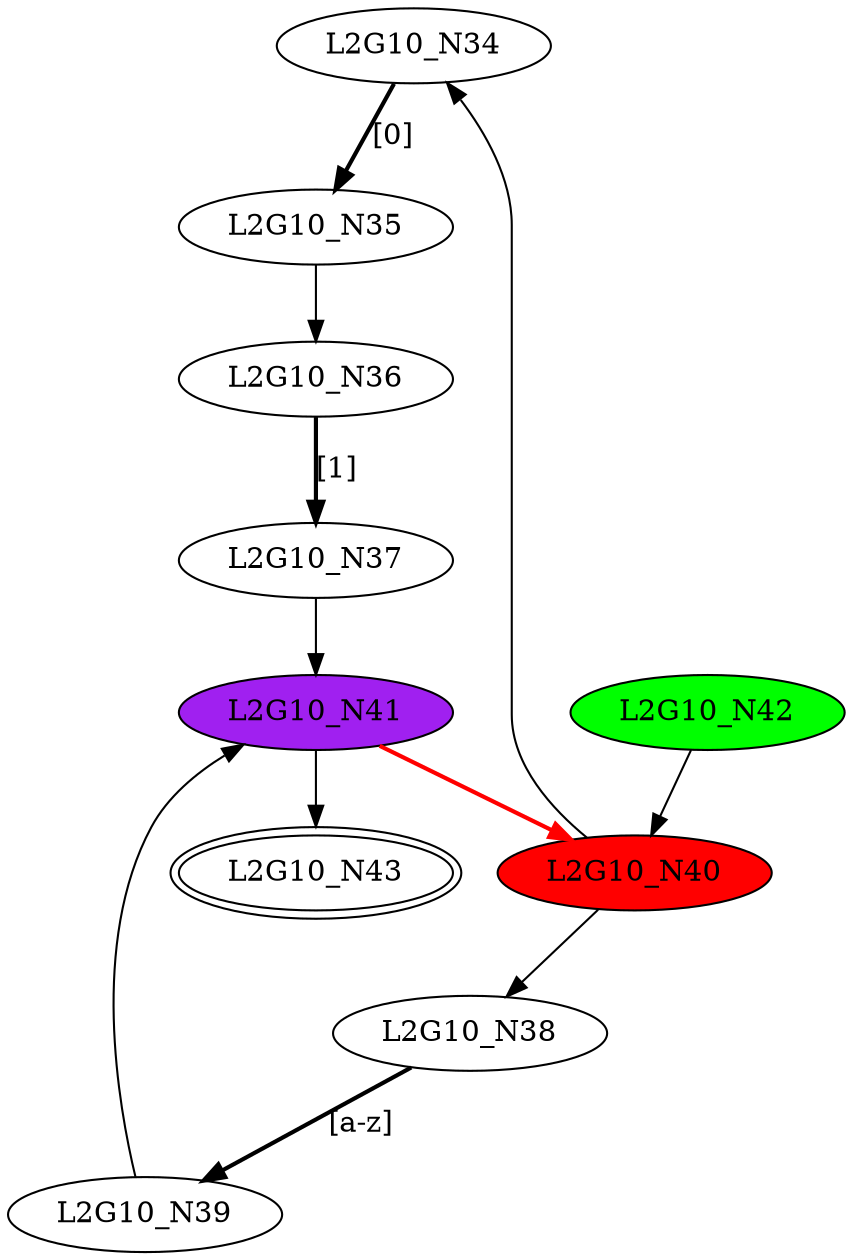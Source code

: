 digraph G10{
"L2G10_N34";
"L2G10_N35";
"L2G10_N36";
"L2G10_N37";
"L2G10_N38";
"L2G10_N39";
"L2G10_N40" [style=filled,fillcolor=red];
"L2G10_N41" [style=filled,fillcolor=purple];
"L2G10_N42" [style=filled,fillcolor=green];
"L2G10_N43" [peripheries=2];
"L2G10_N34"->"L2G10_N35" [style = bold, label = "[0]"];
"L2G10_N36"->"L2G10_N37" [style = bold, label = "[1]"];
"L2G10_N35"->"L2G10_N36";
"L2G10_N38"->"L2G10_N39" [style = bold, label = "[a-z]"];
"L2G10_N40"->"L2G10_N34";
"L2G10_N40"->"L2G10_N38";
"L2G10_N39"->"L2G10_N41";
"L2G10_N37"->"L2G10_N41";
"L2G10_N42"->"L2G10_N40";
"L2G10_N41"->"L2G10_N43";
"L2G10_N41"->"L2G10_N40" [color=red,style = bold, label = ""];
}


